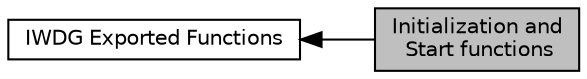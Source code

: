 digraph "Initialization and Start functions"
{
  edge [fontname="Helvetica",fontsize="10",labelfontname="Helvetica",labelfontsize="10"];
  node [fontname="Helvetica",fontsize="10",shape=box];
  rankdir=LR;
  Node2 [label="IWDG Exported Functions",height=0.2,width=0.4,color="black", fillcolor="white", style="filled",URL="$group___i_w_d_g___exported___functions.html",tooltip=" "];
  Node1 [label="Initialization and\l Start functions",height=0.2,width=0.4,color="black", fillcolor="grey75", style="filled", fontcolor="black",tooltip=" "];
  Node2->Node1 [shape=plaintext, dir="back", style="solid"];
}
